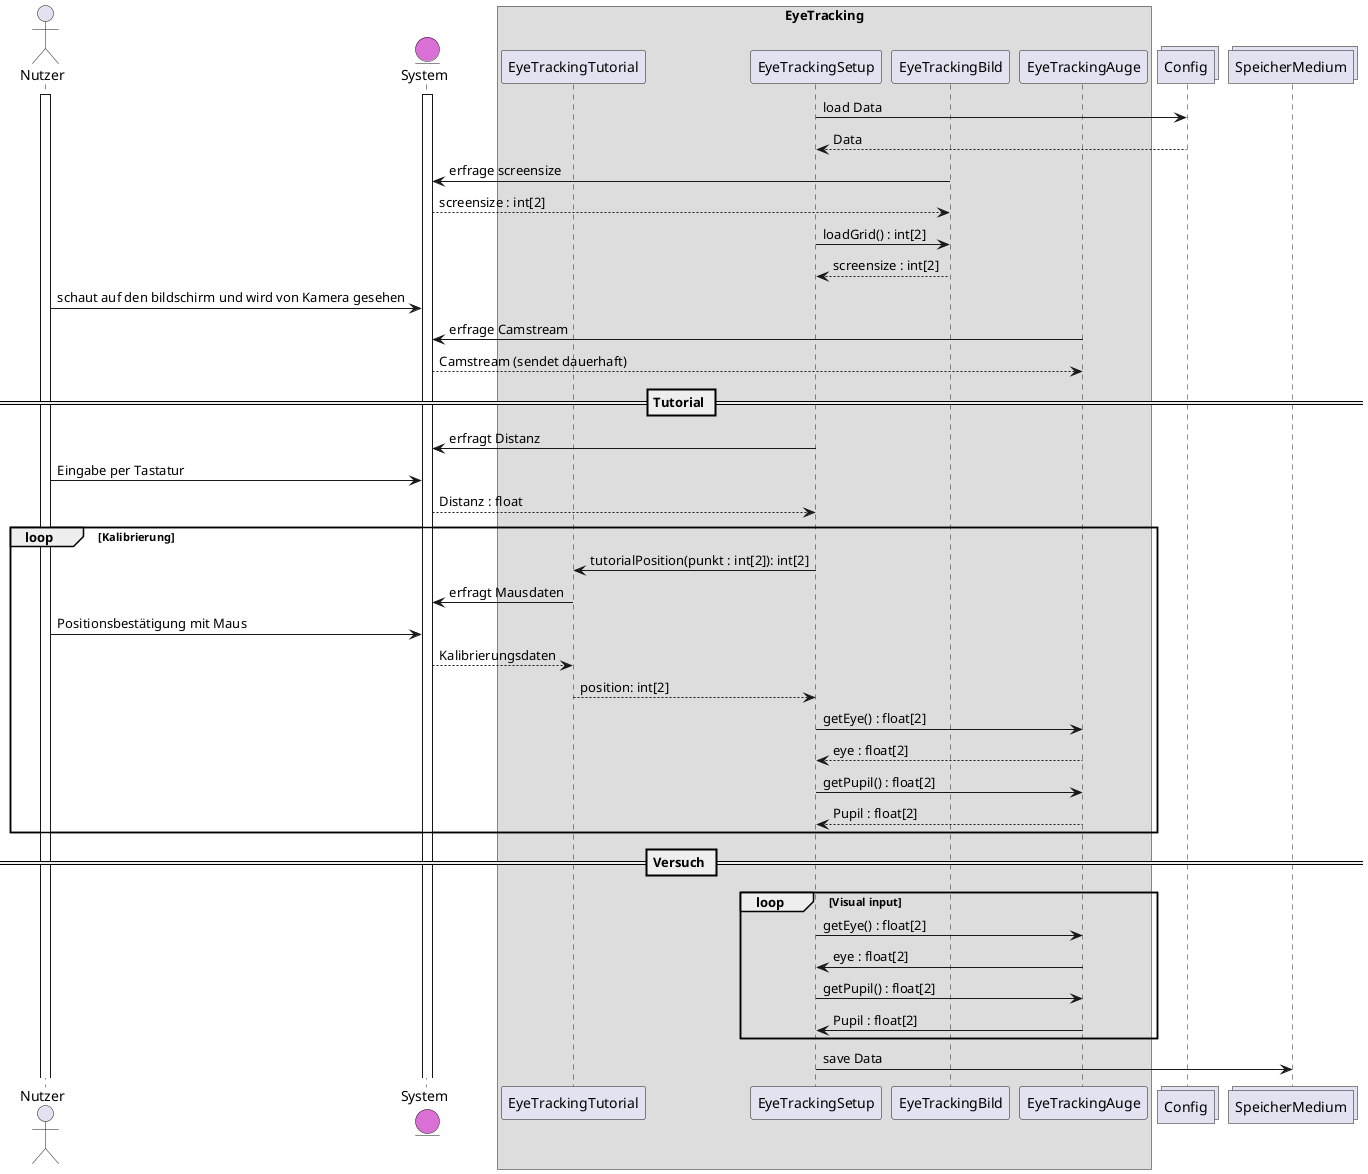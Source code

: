 @startuml {modul}
actor       Nutzer          as n
entity      System          as s    #DA70D5

box EyeTracking
participant EyeTrackingTutorial    as et
participant EyeTrackingSetup       as es
participant EyeTrackingBild        as eb
participant EyeTrackingAuge        as ea
end box

collections Config          as c
collections SpeicherMedium  as sm

activate n
activate s

es -> c : load Data
c --> es : Data
eb -> s : erfrage screensize
s --> eb : screensize : int[2]
es -> eb : loadGrid() : int[2]
eb --> es : screensize : int[2]
n -> s : schaut auf den bildschirm und wird von Kamera gesehen 
ea -> s : erfrage Camstream
s --> ea : Camstream (sendet dauerhaft)

== Tutorial ==
es -> s : erfragt Distanz
n -> s : Eingabe per Tastatur
s --> es : Distanz : float
loop Kalibrierung
  es -> et : tutorialPosition(punkt : int[2]): int[2]
  et -> s : erfragt Mausdaten
  n -> s : Positionsbestätigung mit Maus
  s --> et : Kalibrierungsdaten
  et --> es : position: int[2]
  es -> ea : getEye() : float[2]
  ea --> es : eye : float[2]
  es -> ea : getPupil() : float[2]
  ea --> es : Pupil : float[2]
end

== Versuch ==
loop Visual input
  es -> ea : getEye() : float[2]
  ea -> es : eye : float[2]
  es -> ea : getPupil() : float[2]
  ea -> es : Pupil : float[2]
end
es -> sm: save Data


@enduml
